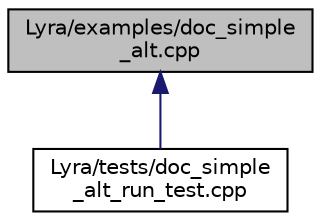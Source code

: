 digraph "Lyra/examples/doc_simple_alt.cpp"
{
 // INTERACTIVE_SVG=YES
 // LATEX_PDF_SIZE
  edge [fontname="Helvetica",fontsize="10",labelfontname="Helvetica",labelfontsize="10"];
  node [fontname="Helvetica",fontsize="10",shape=record];
  Node1 [label="Lyra/examples/doc_simple\l_alt.cpp",height=0.2,width=0.4,color="black", fillcolor="grey75", style="filled", fontcolor="black",tooltip=" "];
  Node1 -> Node2 [dir="back",color="midnightblue",fontsize="10",style="solid",fontname="Helvetica"];
  Node2 [label="Lyra/tests/doc_simple\l_alt_run_test.cpp",height=0.2,width=0.4,color="black", fillcolor="white", style="filled",URL="$doc__simple__alt__run__test_8cpp.html",tooltip=" "];
}
